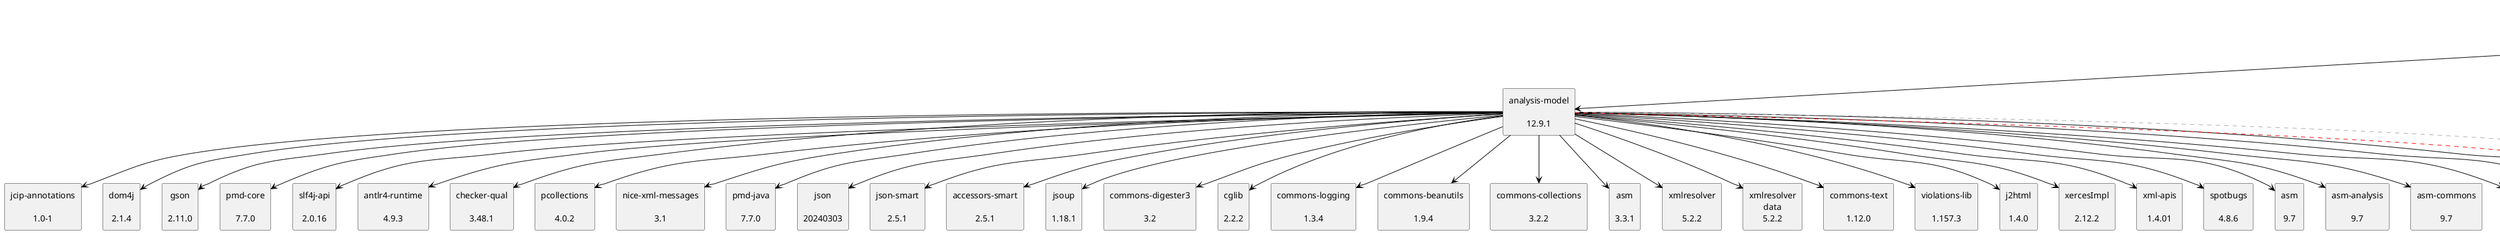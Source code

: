 @startuml
skinparam defaultTextAlignment center
skinparam rectangle {
  BackgroundColor<<optional>> beige
  BackgroundColor<<test>> lightGreen
  BackgroundColor<<runtime>> lightBlue
  BackgroundColor<<provided>> lightGray
}
rectangle "analysis-model\n\n12.9.1" as edu_hm_hafner_analysis_model_jar
rectangle "jsoup\n\n1.18.1" as org_jsoup_jsoup_jar
rectangle "commons-digester3\n\n3.2" as org_apache_commons_commons_digester3_jar
rectangle "cglib\n\n2.2.2" as cglib_cglib_jar
rectangle "commons-logging\n\n1.3.4" as commons_logging_commons_logging_jar
rectangle "commons-beanutils\n\n1.9.4" as commons_beanutils_commons_beanutils_jar
rectangle "commons-collections\n\n3.2.2" as commons_collections_commons_collections_jar
rectangle "commons-text\n\n1.12.0" as org_apache_commons_commons_text_jar
rectangle "violations-lib\n\n1.157.3" as se_bjurr_violations_violations_lib_jar
rectangle "j2html\n\n1.4.0" as com_j2html_j2html_jar
rectangle "xercesImpl\n\n2.12.2" as xerces_xercesImpl_jar
rectangle "xml-apis\n\n1.4.01" as xml_apis_xml_apis_jar
rectangle "spotbugs\n\n4.8.6" as com_github_spotbugs_spotbugs_jar
rectangle "asm\n\n9.7" as org_ow2_asm_asm_jar
rectangle "asm-analysis\n\n9.7" as org_ow2_asm_asm_analysis_jar
rectangle "asm-commons\n\n9.7" as org_ow2_asm_asm_commons_jar
rectangle "asm-tree\n\n9.7" as org_ow2_asm_asm_tree_jar
rectangle "asm-util\n\n9.7" as org_ow2_asm_asm_util_jar
rectangle "bcel\n\n6.9.0" as org_apache_bcel_bcel_jar
rectangle "jcip-annotations\n\n1.0-1" as com_github_stephenc_jcip_jcip_annotations_jar
rectangle "dom4j\n\n2.1.4" as org_dom4j_dom4j_jar
rectangle "gson\n\n2.11.0" as com_google_code_gson_gson_jar
rectangle "pmd-core\n\n7.7.0" as net_sourceforge_pmd_pmd_core_jar
rectangle "slf4j-api\n\n2.0.16" as org_slf4j_slf4j_api_jar
rectangle "antlr4-runtime\n\n4.9.3" as org_antlr_antlr4_runtime_jar
rectangle "checker-qual\n\n3.48.1" as org_checkerframework_checker_qual_jar
rectangle "pcollections\n\n4.0.2" as org_pcollections_pcollections_jar
rectangle "nice-xml-messages\n\n3.1" as com_github_oowekyala_ooxml_nice_xml_messages_jar
rectangle "pmd-java\n\n7.7.0" as net_sourceforge_pmd_pmd_java_jar
rectangle "json\n\n20240303" as org_json_json_jar
rectangle "json-smart\n\n2.5.1" as net_minidev_json_smart_jar
rectangle "accessors-smart\n\n2.5.1" as net_minidev_accessors_smart_jar
rectangle "codingstyle\n\n5.2.0" as edu_hm_hafner_codingstyle_jar
rectangle "streamex\n\n0.8.3" as one_util_streamex_jar
rectangle "asm\n\n3.3.1" as asm_asm_jar
rectangle "xmlresolver\n\n5.2.2" as org_xmlresolver_xmlresolver_jar
rectangle "xmlresolver\ndata\n5.2.2" as org_xmlresolver_xmlresolver_jar_data
rectangle "autograding-model\n\n4.2.0-SNAPSHOT" as edu_hm_hafner_autograding_model_jar
rectangle "coverage-model\n\n0.49.0" as edu_hm_hafner_coverage_model_jar
rectangle "commons-math3\n\n3.6.1" as org_apache_commons_commons_math3_jar
rectangle "jackson-databind\n\n2.18.1" as com_fasterxml_jackson_core_jackson_databind_jar
rectangle "jackson-annotations\n\n2.18.1" as com_fasterxml_jackson_core_jackson_annotations_jar
rectangle "jackson-core\n\n2.18.1" as com_fasterxml_jackson_core_jackson_core_jar
rectangle "spotbugs-annotations\n\n4.8.6" as com_github_spotbugs_spotbugs_annotations_jar
rectangle "error_prone_annotations\n\n2.35.1" as com_google_errorprone_error_prone_annotations_jar
rectangle "commons-lang3\n\n3.17.0" as org_apache_commons_commons_lang3_jar
rectangle "commons-io\n\n2.17.0" as commons_io_commons_io_jar
edu_hm_hafner_analysis_model_jar -[#000000]-> org_jsoup_jsoup_jar
edu_hm_hafner_analysis_model_jar -[#000000]-> org_apache_commons_commons_digester3_jar
edu_hm_hafner_analysis_model_jar -[#000000]-> cglib_cglib_jar
edu_hm_hafner_analysis_model_jar -[#000000]-> commons_logging_commons_logging_jar
edu_hm_hafner_analysis_model_jar -[#000000]-> commons_beanutils_commons_beanutils_jar
edu_hm_hafner_analysis_model_jar -[#000000]-> commons_collections_commons_collections_jar
edu_hm_hafner_analysis_model_jar -[#000000]-> org_apache_commons_commons_text_jar
edu_hm_hafner_analysis_model_jar -[#000000]-> se_bjurr_violations_violations_lib_jar
edu_hm_hafner_analysis_model_jar -[#000000]-> com_j2html_j2html_jar
edu_hm_hafner_analysis_model_jar -[#000000]-> xerces_xercesImpl_jar
edu_hm_hafner_analysis_model_jar -[#000000]-> xml_apis_xml_apis_jar
edu_hm_hafner_analysis_model_jar -[#000000]-> com_github_spotbugs_spotbugs_jar
edu_hm_hafner_analysis_model_jar -[#000000]-> org_ow2_asm_asm_jar
edu_hm_hafner_analysis_model_jar -[#000000]-> org_ow2_asm_asm_analysis_jar
edu_hm_hafner_analysis_model_jar -[#000000]-> org_ow2_asm_asm_commons_jar
edu_hm_hafner_analysis_model_jar -[#000000]-> org_ow2_asm_asm_tree_jar
edu_hm_hafner_analysis_model_jar -[#000000]-> org_ow2_asm_asm_util_jar
edu_hm_hafner_analysis_model_jar -[#000000]-> org_apache_bcel_bcel_jar
edu_hm_hafner_analysis_model_jar -[#000000]-> com_github_stephenc_jcip_jcip_annotations_jar
edu_hm_hafner_analysis_model_jar -[#000000]-> org_dom4j_dom4j_jar
edu_hm_hafner_analysis_model_jar -[#000000]-> com_google_code_gson_gson_jar
edu_hm_hafner_analysis_model_jar -[#000000]-> net_sourceforge_pmd_pmd_core_jar
edu_hm_hafner_analysis_model_jar -[#000000]-> org_slf4j_slf4j_api_jar
edu_hm_hafner_analysis_model_jar -[#000000]-> org_antlr_antlr4_runtime_jar
edu_hm_hafner_analysis_model_jar -[#000000]-> org_checkerframework_checker_qual_jar
edu_hm_hafner_analysis_model_jar -[#000000]-> org_pcollections_pcollections_jar
edu_hm_hafner_analysis_model_jar -[#000000]-> com_github_oowekyala_ooxml_nice_xml_messages_jar
edu_hm_hafner_analysis_model_jar -[#000000]-> net_sourceforge_pmd_pmd_java_jar
edu_hm_hafner_analysis_model_jar -[#000000]-> org_json_json_jar
edu_hm_hafner_analysis_model_jar -[#000000]-> net_minidev_json_smart_jar
edu_hm_hafner_analysis_model_jar -[#000000]-> net_minidev_accessors_smart_jar
edu_hm_hafner_analysis_model_jar .[#FF0000].> edu_hm_hafner_codingstyle_jar: 4.14.0
edu_hm_hafner_analysis_model_jar .[#ABABAB].> one_util_streamex_jar
edu_hm_hafner_analysis_model_jar -[#000000]-> asm_asm_jar
edu_hm_hafner_analysis_model_jar -[#000000]-> org_xmlresolver_xmlresolver_jar
edu_hm_hafner_analysis_model_jar -[#000000]-> org_xmlresolver_xmlresolver_jar_data
edu_hm_hafner_autograding_model_jar -[#000000]-> edu_hm_hafner_analysis_model_jar
edu_hm_hafner_coverage_model_jar .[#ABABAB].> edu_hm_hafner_codingstyle_jar
edu_hm_hafner_coverage_model_jar .[#ABABAB].> one_util_streamex_jar
edu_hm_hafner_autograding_model_jar -[#000000]-> edu_hm_hafner_coverage_model_jar
edu_hm_hafner_autograding_model_jar -[#000000]-> org_apache_commons_commons_math3_jar
com_fasterxml_jackson_core_jackson_databind_jar -[#000000]-> com_fasterxml_jackson_core_jackson_annotations_jar
com_fasterxml_jackson_core_jackson_databind_jar -[#000000]-> com_fasterxml_jackson_core_jackson_core_jar
edu_hm_hafner_autograding_model_jar -[#000000]-> com_fasterxml_jackson_core_jackson_databind_jar
edu_hm_hafner_autograding_model_jar -[#000000]-> edu_hm_hafner_codingstyle_jar
edu_hm_hafner_autograding_model_jar -[#000000]-> com_github_spotbugs_spotbugs_annotations_jar
edu_hm_hafner_autograding_model_jar -[#000000]-> com_google_errorprone_error_prone_annotations_jar
edu_hm_hafner_autograding_model_jar -[#000000]-> org_apache_commons_commons_lang3_jar
edu_hm_hafner_autograding_model_jar -[#000000]-> commons_io_commons_io_jar
edu_hm_hafner_autograding_model_jar -[#000000]-> one_util_streamex_jar
@enduml